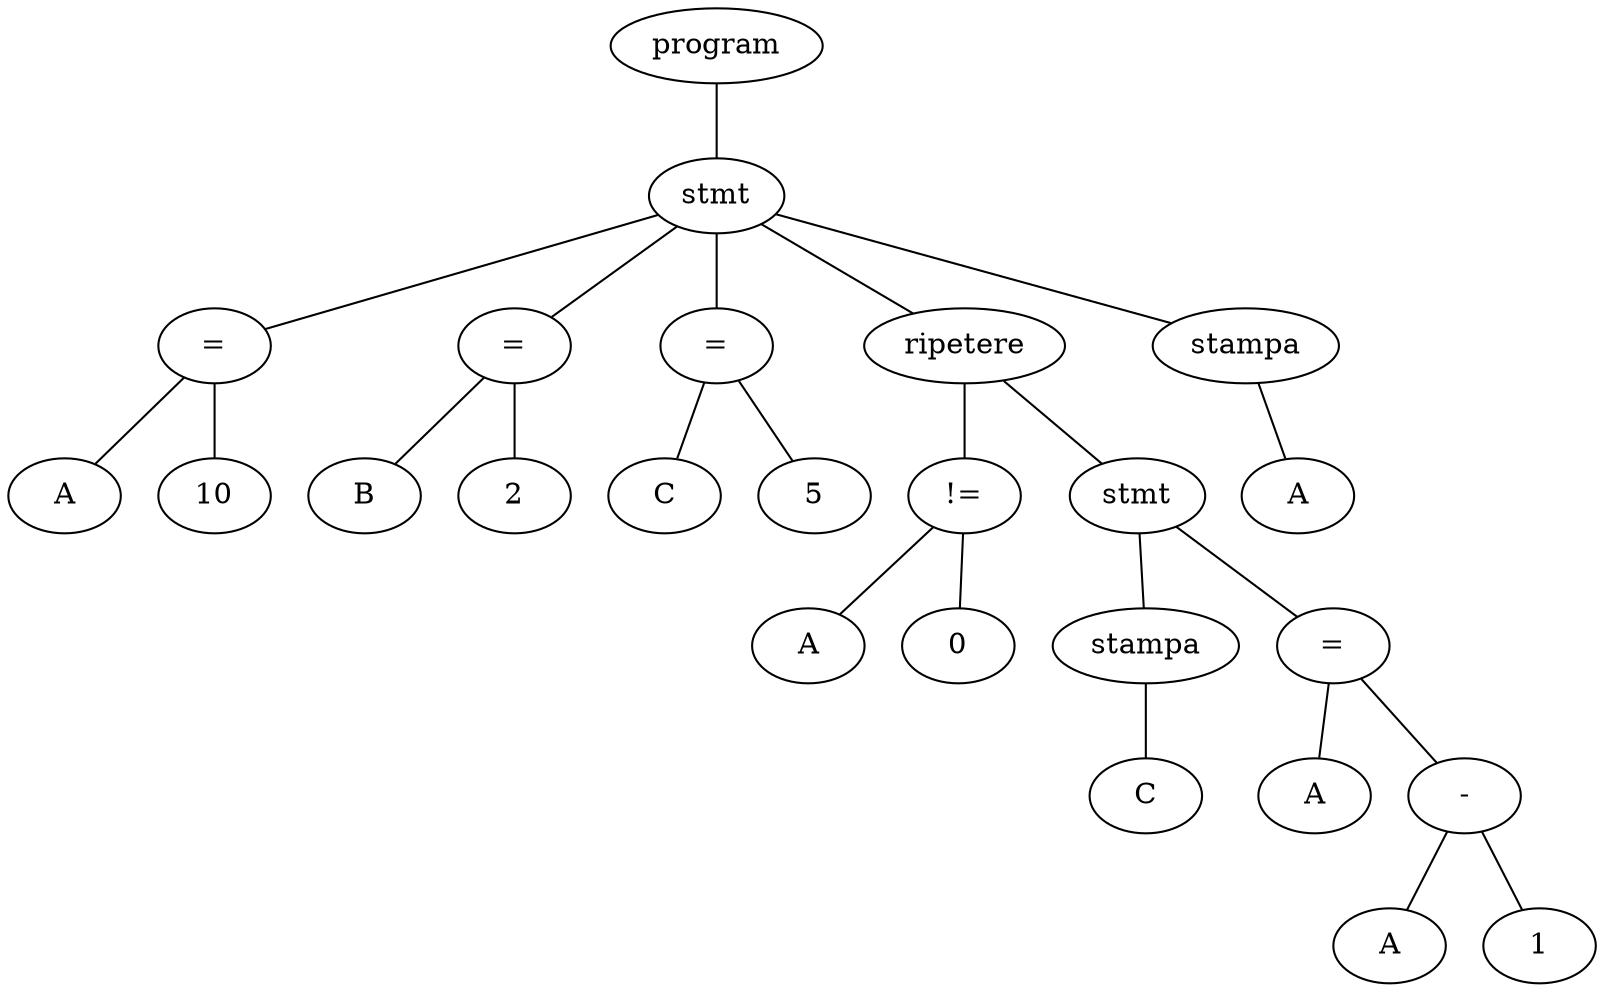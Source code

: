 graph {
N24[label="program"];
N3[label="stmt"];
N1[label="="];
N2[label="A"];
N1 -- N2;
N0[label="10"];
N1 -- N0;
N3 -- N1;
N5[label="="];
N6[label="B"];
N5 -- N6;
N4[label="2"];
N5 -- N4;
N3 -- N5;
N8[label="="];
N9[label="C"];
N8 -- N9;
N7[label="5"];
N8 -- N7;
N3 -- N8;
N21[label="ripetere"];
N12[label="!="];
N10[label="A"];
N12 -- N10;
N11[label="0"];
N12 -- N11;
N21 -- N12;
N15[label="stmt"];
N14[label="stampa"];
N13[label="C"];
N14 -- N13;
N15 -- N14;
N19[label="="];
N20[label="A"];
N19 -- N20;
N18[label="-"];
N16[label="A"];
N18 -- N16;
N17[label="1"];
N18 -- N17;
N19 -- N18;
N15 -- N19;
N21 -- N15;
N3 -- N21;
N23[label="stampa"];
N22[label="A"];
N23 -- N22;
N3 -- N23;
N24 -- N3;
}
